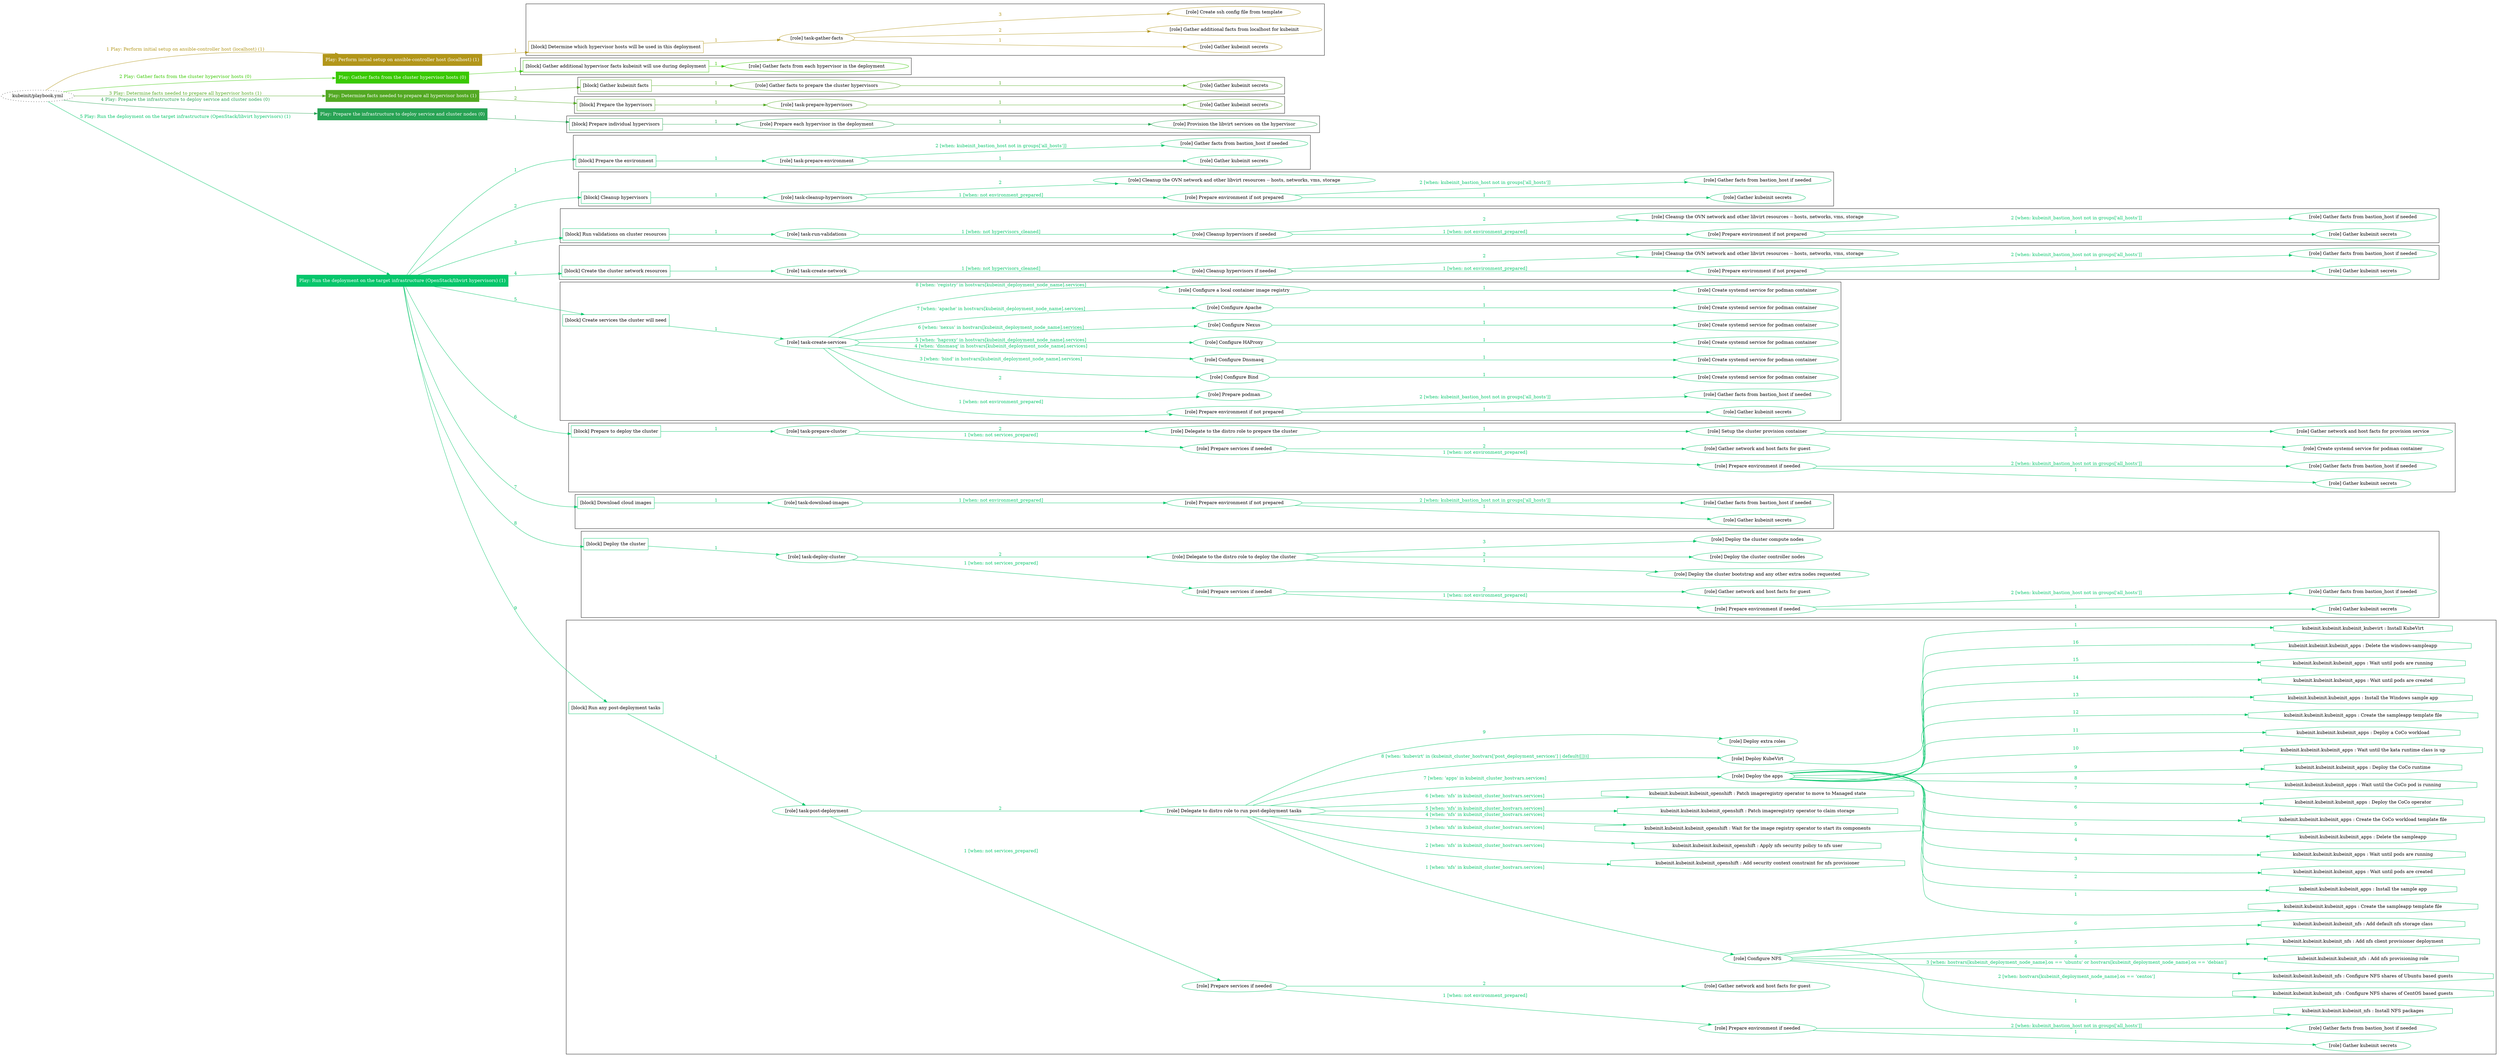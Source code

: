 digraph {
	graph [concentrate=true ordering=in rankdir=LR ratio=fill]
	edge [esep=5 sep=10]
	"kubeinit/playbook.yml" [URL="/home/runner/work/kubeinit/kubeinit/kubeinit/playbook.yml" id=playbook_33154c8e style=dotted]
	"kubeinit/playbook.yml" -> play_64481b78 [label="1 Play: Perform initial setup on ansible-controller host (localhost) (1)" color="#b2961a" fontcolor="#b2961a" id=edge_play_64481b78 labeltooltip="1 Play: Perform initial setup on ansible-controller host (localhost) (1)" tooltip="1 Play: Perform initial setup on ansible-controller host (localhost) (1)"]
	subgraph "Play: Perform initial setup on ansible-controller host (localhost) (1)" {
		play_64481b78 [label="Play: Perform initial setup on ansible-controller host (localhost) (1)" URL="/home/runner/work/kubeinit/kubeinit/kubeinit/playbook.yml" color="#b2961a" fontcolor="#ffffff" id=play_64481b78 shape=box style=filled tooltip=localhost]
		play_64481b78 -> block_bb568f92 [label=1 color="#b2961a" fontcolor="#b2961a" id=edge_block_bb568f92 labeltooltip=1 tooltip=1]
		subgraph cluster_block_bb568f92 {
			block_bb568f92 [label="[block] Determine which hypervisor hosts will be used in this deployment" URL="/home/runner/work/kubeinit/kubeinit/kubeinit/playbook.yml" color="#b2961a" id=block_bb568f92 labeltooltip="Determine which hypervisor hosts will be used in this deployment" shape=box tooltip="Determine which hypervisor hosts will be used in this deployment"]
			block_bb568f92 -> role_371f9394 [label="1 " color="#b2961a" fontcolor="#b2961a" id=edge_role_371f9394 labeltooltip="1 " tooltip="1 "]
			subgraph "task-gather-facts" {
				role_371f9394 [label="[role] task-gather-facts" URL="/home/runner/work/kubeinit/kubeinit/kubeinit/playbook.yml" color="#b2961a" id=role_371f9394 tooltip="task-gather-facts"]
				role_371f9394 -> role_bf93be29 [label="1 " color="#b2961a" fontcolor="#b2961a" id=edge_role_bf93be29 labeltooltip="1 " tooltip="1 "]
				subgraph "Gather kubeinit secrets" {
					role_bf93be29 [label="[role] Gather kubeinit secrets" URL="/home/runner/.ansible/collections/ansible_collections/kubeinit/kubeinit/roles/kubeinit_prepare/tasks/build_hypervisors_group.yml" color="#b2961a" id=role_bf93be29 tooltip="Gather kubeinit secrets"]
				}
				role_371f9394 -> role_43a3a8df [label="2 " color="#b2961a" fontcolor="#b2961a" id=edge_role_43a3a8df labeltooltip="2 " tooltip="2 "]
				subgraph "Gather additional facts from localhost for kubeinit" {
					role_43a3a8df [label="[role] Gather additional facts from localhost for kubeinit" URL="/home/runner/.ansible/collections/ansible_collections/kubeinit/kubeinit/roles/kubeinit_prepare/tasks/build_hypervisors_group.yml" color="#b2961a" id=role_43a3a8df tooltip="Gather additional facts from localhost for kubeinit"]
				}
				role_371f9394 -> role_285cb506 [label="3 " color="#b2961a" fontcolor="#b2961a" id=edge_role_285cb506 labeltooltip="3 " tooltip="3 "]
				subgraph "Create ssh config file from template" {
					role_285cb506 [label="[role] Create ssh config file from template" URL="/home/runner/.ansible/collections/ansible_collections/kubeinit/kubeinit/roles/kubeinit_prepare/tasks/build_hypervisors_group.yml" color="#b2961a" id=role_285cb506 tooltip="Create ssh config file from template"]
				}
			}
		}
	}
	"kubeinit/playbook.yml" -> play_5fac6ea9 [label="2 Play: Gather facts from the cluster hypervisor hosts (0)" color="#39c903" fontcolor="#39c903" id=edge_play_5fac6ea9 labeltooltip="2 Play: Gather facts from the cluster hypervisor hosts (0)" tooltip="2 Play: Gather facts from the cluster hypervisor hosts (0)"]
	subgraph "Play: Gather facts from the cluster hypervisor hosts (0)" {
		play_5fac6ea9 [label="Play: Gather facts from the cluster hypervisor hosts (0)" URL="/home/runner/work/kubeinit/kubeinit/kubeinit/playbook.yml" color="#39c903" fontcolor="#ffffff" id=play_5fac6ea9 shape=box style=filled tooltip="Play: Gather facts from the cluster hypervisor hosts (0)"]
		play_5fac6ea9 -> block_2b88b485 [label=1 color="#39c903" fontcolor="#39c903" id=edge_block_2b88b485 labeltooltip=1 tooltip=1]
		subgraph cluster_block_2b88b485 {
			block_2b88b485 [label="[block] Gather additional hypervisor facts kubeinit will use during deployment" URL="/home/runner/work/kubeinit/kubeinit/kubeinit/playbook.yml" color="#39c903" id=block_2b88b485 labeltooltip="Gather additional hypervisor facts kubeinit will use during deployment" shape=box tooltip="Gather additional hypervisor facts kubeinit will use during deployment"]
			block_2b88b485 -> role_48601a06 [label="1 " color="#39c903" fontcolor="#39c903" id=edge_role_48601a06 labeltooltip="1 " tooltip="1 "]
			subgraph "Gather facts from each hypervisor in the deployment" {
				role_48601a06 [label="[role] Gather facts from each hypervisor in the deployment" URL="/home/runner/work/kubeinit/kubeinit/kubeinit/playbook.yml" color="#39c903" id=role_48601a06 tooltip="Gather facts from each hypervisor in the deployment"]
			}
		}
	}
	"kubeinit/playbook.yml" -> play_8ab278a6 [label="3 Play: Determine facts needed to prepare all hypervisor hosts (1)" color="#53a923" fontcolor="#53a923" id=edge_play_8ab278a6 labeltooltip="3 Play: Determine facts needed to prepare all hypervisor hosts (1)" tooltip="3 Play: Determine facts needed to prepare all hypervisor hosts (1)"]
	subgraph "Play: Determine facts needed to prepare all hypervisor hosts (1)" {
		play_8ab278a6 [label="Play: Determine facts needed to prepare all hypervisor hosts (1)" URL="/home/runner/work/kubeinit/kubeinit/kubeinit/playbook.yml" color="#53a923" fontcolor="#ffffff" id=play_8ab278a6 shape=box style=filled tooltip=localhost]
		play_8ab278a6 -> block_d737d4c6 [label=1 color="#53a923" fontcolor="#53a923" id=edge_block_d737d4c6 labeltooltip=1 tooltip=1]
		subgraph cluster_block_d737d4c6 {
			block_d737d4c6 [label="[block] Gather kubeinit facts" URL="/home/runner/work/kubeinit/kubeinit/kubeinit/playbook.yml" color="#53a923" id=block_d737d4c6 labeltooltip="Gather kubeinit facts" shape=box tooltip="Gather kubeinit facts"]
			block_d737d4c6 -> role_cb417dc0 [label="1 " color="#53a923" fontcolor="#53a923" id=edge_role_cb417dc0 labeltooltip="1 " tooltip="1 "]
			subgraph "Gather facts to prepare the cluster hypervisors" {
				role_cb417dc0 [label="[role] Gather facts to prepare the cluster hypervisors" URL="/home/runner/work/kubeinit/kubeinit/kubeinit/playbook.yml" color="#53a923" id=role_cb417dc0 tooltip="Gather facts to prepare the cluster hypervisors"]
				role_cb417dc0 -> role_4a4e86dd [label="1 " color="#53a923" fontcolor="#53a923" id=edge_role_4a4e86dd labeltooltip="1 " tooltip="1 "]
				subgraph "Gather kubeinit secrets" {
					role_4a4e86dd [label="[role] Gather kubeinit secrets" URL="/home/runner/.ansible/collections/ansible_collections/kubeinit/kubeinit/roles/kubeinit_prepare/tasks/gather_kubeinit_facts.yml" color="#53a923" id=role_4a4e86dd tooltip="Gather kubeinit secrets"]
				}
			}
		}
		play_8ab278a6 -> block_4eaa6ae9 [label=2 color="#53a923" fontcolor="#53a923" id=edge_block_4eaa6ae9 labeltooltip=2 tooltip=2]
		subgraph cluster_block_4eaa6ae9 {
			block_4eaa6ae9 [label="[block] Prepare the hypervisors" URL="/home/runner/work/kubeinit/kubeinit/kubeinit/playbook.yml" color="#53a923" id=block_4eaa6ae9 labeltooltip="Prepare the hypervisors" shape=box tooltip="Prepare the hypervisors"]
			block_4eaa6ae9 -> role_305375e0 [label="1 " color="#53a923" fontcolor="#53a923" id=edge_role_305375e0 labeltooltip="1 " tooltip="1 "]
			subgraph "task-prepare-hypervisors" {
				role_305375e0 [label="[role] task-prepare-hypervisors" URL="/home/runner/work/kubeinit/kubeinit/kubeinit/playbook.yml" color="#53a923" id=role_305375e0 tooltip="task-prepare-hypervisors"]
				role_305375e0 -> role_913af82e [label="1 " color="#53a923" fontcolor="#53a923" id=edge_role_913af82e labeltooltip="1 " tooltip="1 "]
				subgraph "Gather kubeinit secrets" {
					role_913af82e [label="[role] Gather kubeinit secrets" URL="/home/runner/.ansible/collections/ansible_collections/kubeinit/kubeinit/roles/kubeinit_prepare/tasks/gather_kubeinit_facts.yml" color="#53a923" id=role_913af82e tooltip="Gather kubeinit secrets"]
				}
			}
		}
	}
	"kubeinit/playbook.yml" -> play_89c444c2 [label="4 Play: Prepare the infrastructure to deploy service and cluster nodes (0)" color="#28a354" fontcolor="#28a354" id=edge_play_89c444c2 labeltooltip="4 Play: Prepare the infrastructure to deploy service and cluster nodes (0)" tooltip="4 Play: Prepare the infrastructure to deploy service and cluster nodes (0)"]
	subgraph "Play: Prepare the infrastructure to deploy service and cluster nodes (0)" {
		play_89c444c2 [label="Play: Prepare the infrastructure to deploy service and cluster nodes (0)" URL="/home/runner/work/kubeinit/kubeinit/kubeinit/playbook.yml" color="#28a354" fontcolor="#ffffff" id=play_89c444c2 shape=box style=filled tooltip="Play: Prepare the infrastructure to deploy service and cluster nodes (0)"]
		play_89c444c2 -> block_deb251a8 [label=1 color="#28a354" fontcolor="#28a354" id=edge_block_deb251a8 labeltooltip=1 tooltip=1]
		subgraph cluster_block_deb251a8 {
			block_deb251a8 [label="[block] Prepare individual hypervisors" URL="/home/runner/work/kubeinit/kubeinit/kubeinit/playbook.yml" color="#28a354" id=block_deb251a8 labeltooltip="Prepare individual hypervisors" shape=box tooltip="Prepare individual hypervisors"]
			block_deb251a8 -> role_0acd2cc3 [label="1 " color="#28a354" fontcolor="#28a354" id=edge_role_0acd2cc3 labeltooltip="1 " tooltip="1 "]
			subgraph "Prepare each hypervisor in the deployment" {
				role_0acd2cc3 [label="[role] Prepare each hypervisor in the deployment" URL="/home/runner/work/kubeinit/kubeinit/kubeinit/playbook.yml" color="#28a354" id=role_0acd2cc3 tooltip="Prepare each hypervisor in the deployment"]
				role_0acd2cc3 -> role_c91b8325 [label="1 " color="#28a354" fontcolor="#28a354" id=edge_role_c91b8325 labeltooltip="1 " tooltip="1 "]
				subgraph "Provision the libvirt services on the hypervisor" {
					role_c91b8325 [label="[role] Provision the libvirt services on the hypervisor" URL="/home/runner/.ansible/collections/ansible_collections/kubeinit/kubeinit/roles/kubeinit_prepare/tasks/prepare_hypervisor.yml" color="#28a354" id=role_c91b8325 tooltip="Provision the libvirt services on the hypervisor"]
				}
			}
		}
	}
	"kubeinit/playbook.yml" -> play_78f5a8f8 [label="5 Play: Run the deployment on the target infrastructure (OpenStack/libvirt hypervisors) (1)" color="#06c66b" fontcolor="#06c66b" id=edge_play_78f5a8f8 labeltooltip="5 Play: Run the deployment on the target infrastructure (OpenStack/libvirt hypervisors) (1)" tooltip="5 Play: Run the deployment on the target infrastructure (OpenStack/libvirt hypervisors) (1)"]
	subgraph "Play: Run the deployment on the target infrastructure (OpenStack/libvirt hypervisors) (1)" {
		play_78f5a8f8 [label="Play: Run the deployment on the target infrastructure (OpenStack/libvirt hypervisors) (1)" URL="/home/runner/work/kubeinit/kubeinit/kubeinit/playbook.yml" color="#06c66b" fontcolor="#ffffff" id=play_78f5a8f8 shape=box style=filled tooltip=localhost]
		play_78f5a8f8 -> block_8ad9651c [label=1 color="#06c66b" fontcolor="#06c66b" id=edge_block_8ad9651c labeltooltip=1 tooltip=1]
		subgraph cluster_block_8ad9651c {
			block_8ad9651c [label="[block] Prepare the environment" URL="/home/runner/work/kubeinit/kubeinit/kubeinit/playbook.yml" color="#06c66b" id=block_8ad9651c labeltooltip="Prepare the environment" shape=box tooltip="Prepare the environment"]
			block_8ad9651c -> role_af9ac027 [label="1 " color="#06c66b" fontcolor="#06c66b" id=edge_role_af9ac027 labeltooltip="1 " tooltip="1 "]
			subgraph "task-prepare-environment" {
				role_af9ac027 [label="[role] task-prepare-environment" URL="/home/runner/work/kubeinit/kubeinit/kubeinit/playbook.yml" color="#06c66b" id=role_af9ac027 tooltip="task-prepare-environment"]
				role_af9ac027 -> role_e62b03e0 [label="1 " color="#06c66b" fontcolor="#06c66b" id=edge_role_e62b03e0 labeltooltip="1 " tooltip="1 "]
				subgraph "Gather kubeinit secrets" {
					role_e62b03e0 [label="[role] Gather kubeinit secrets" URL="/home/runner/.ansible/collections/ansible_collections/kubeinit/kubeinit/roles/kubeinit_prepare/tasks/gather_kubeinit_facts.yml" color="#06c66b" id=role_e62b03e0 tooltip="Gather kubeinit secrets"]
				}
				role_af9ac027 -> role_ba844219 [label="2 [when: kubeinit_bastion_host not in groups['all_hosts']]" color="#06c66b" fontcolor="#06c66b" id=edge_role_ba844219 labeltooltip="2 [when: kubeinit_bastion_host not in groups['all_hosts']]" tooltip="2 [when: kubeinit_bastion_host not in groups['all_hosts']]"]
				subgraph "Gather facts from bastion_host if needed" {
					role_ba844219 [label="[role] Gather facts from bastion_host if needed" URL="/home/runner/.ansible/collections/ansible_collections/kubeinit/kubeinit/roles/kubeinit_prepare/tasks/main.yml" color="#06c66b" id=role_ba844219 tooltip="Gather facts from bastion_host if needed"]
				}
			}
		}
		play_78f5a8f8 -> block_3743c14f [label=2 color="#06c66b" fontcolor="#06c66b" id=edge_block_3743c14f labeltooltip=2 tooltip=2]
		subgraph cluster_block_3743c14f {
			block_3743c14f [label="[block] Cleanup hypervisors" URL="/home/runner/work/kubeinit/kubeinit/kubeinit/playbook.yml" color="#06c66b" id=block_3743c14f labeltooltip="Cleanup hypervisors" shape=box tooltip="Cleanup hypervisors"]
			block_3743c14f -> role_1223ab4f [label="1 " color="#06c66b" fontcolor="#06c66b" id=edge_role_1223ab4f labeltooltip="1 " tooltip="1 "]
			subgraph "task-cleanup-hypervisors" {
				role_1223ab4f [label="[role] task-cleanup-hypervisors" URL="/home/runner/work/kubeinit/kubeinit/kubeinit/playbook.yml" color="#06c66b" id=role_1223ab4f tooltip="task-cleanup-hypervisors"]
				role_1223ab4f -> role_6ef3553b [label="1 [when: not environment_prepared]" color="#06c66b" fontcolor="#06c66b" id=edge_role_6ef3553b labeltooltip="1 [when: not environment_prepared]" tooltip="1 [when: not environment_prepared]"]
				subgraph "Prepare environment if not prepared" {
					role_6ef3553b [label="[role] Prepare environment if not prepared" URL="/home/runner/.ansible/collections/ansible_collections/kubeinit/kubeinit/roles/kubeinit_libvirt/tasks/cleanup_hypervisors.yml" color="#06c66b" id=role_6ef3553b tooltip="Prepare environment if not prepared"]
					role_6ef3553b -> role_f52a9d75 [label="1 " color="#06c66b" fontcolor="#06c66b" id=edge_role_f52a9d75 labeltooltip="1 " tooltip="1 "]
					subgraph "Gather kubeinit secrets" {
						role_f52a9d75 [label="[role] Gather kubeinit secrets" URL="/home/runner/.ansible/collections/ansible_collections/kubeinit/kubeinit/roles/kubeinit_prepare/tasks/gather_kubeinit_facts.yml" color="#06c66b" id=role_f52a9d75 tooltip="Gather kubeinit secrets"]
					}
					role_6ef3553b -> role_3eea6c28 [label="2 [when: kubeinit_bastion_host not in groups['all_hosts']]" color="#06c66b" fontcolor="#06c66b" id=edge_role_3eea6c28 labeltooltip="2 [when: kubeinit_bastion_host not in groups['all_hosts']]" tooltip="2 [when: kubeinit_bastion_host not in groups['all_hosts']]"]
					subgraph "Gather facts from bastion_host if needed" {
						role_3eea6c28 [label="[role] Gather facts from bastion_host if needed" URL="/home/runner/.ansible/collections/ansible_collections/kubeinit/kubeinit/roles/kubeinit_prepare/tasks/main.yml" color="#06c66b" id=role_3eea6c28 tooltip="Gather facts from bastion_host if needed"]
					}
				}
				role_1223ab4f -> role_557be0fb [label="2 " color="#06c66b" fontcolor="#06c66b" id=edge_role_557be0fb labeltooltip="2 " tooltip="2 "]
				subgraph "Cleanup the OVN network and other libvirt resources -- hosts, networks, vms, storage" {
					role_557be0fb [label="[role] Cleanup the OVN network and other libvirt resources -- hosts, networks, vms, storage" URL="/home/runner/.ansible/collections/ansible_collections/kubeinit/kubeinit/roles/kubeinit_libvirt/tasks/cleanup_hypervisors.yml" color="#06c66b" id=role_557be0fb tooltip="Cleanup the OVN network and other libvirt resources -- hosts, networks, vms, storage"]
				}
			}
		}
		play_78f5a8f8 -> block_d5873e49 [label=3 color="#06c66b" fontcolor="#06c66b" id=edge_block_d5873e49 labeltooltip=3 tooltip=3]
		subgraph cluster_block_d5873e49 {
			block_d5873e49 [label="[block] Run validations on cluster resources" URL="/home/runner/work/kubeinit/kubeinit/kubeinit/playbook.yml" color="#06c66b" id=block_d5873e49 labeltooltip="Run validations on cluster resources" shape=box tooltip="Run validations on cluster resources"]
			block_d5873e49 -> role_73cafec5 [label="1 " color="#06c66b" fontcolor="#06c66b" id=edge_role_73cafec5 labeltooltip="1 " tooltip="1 "]
			subgraph "task-run-validations" {
				role_73cafec5 [label="[role] task-run-validations" URL="/home/runner/work/kubeinit/kubeinit/kubeinit/playbook.yml" color="#06c66b" id=role_73cafec5 tooltip="task-run-validations"]
				role_73cafec5 -> role_8c1358e6 [label="1 [when: not hypervisors_cleaned]" color="#06c66b" fontcolor="#06c66b" id=edge_role_8c1358e6 labeltooltip="1 [when: not hypervisors_cleaned]" tooltip="1 [when: not hypervisors_cleaned]"]
				subgraph "Cleanup hypervisors if needed" {
					role_8c1358e6 [label="[role] Cleanup hypervisors if needed" URL="/home/runner/.ansible/collections/ansible_collections/kubeinit/kubeinit/roles/kubeinit_validations/tasks/main.yml" color="#06c66b" id=role_8c1358e6 tooltip="Cleanup hypervisors if needed"]
					role_8c1358e6 -> role_5eddc002 [label="1 [when: not environment_prepared]" color="#06c66b" fontcolor="#06c66b" id=edge_role_5eddc002 labeltooltip="1 [when: not environment_prepared]" tooltip="1 [when: not environment_prepared]"]
					subgraph "Prepare environment if not prepared" {
						role_5eddc002 [label="[role] Prepare environment if not prepared" URL="/home/runner/.ansible/collections/ansible_collections/kubeinit/kubeinit/roles/kubeinit_libvirt/tasks/cleanup_hypervisors.yml" color="#06c66b" id=role_5eddc002 tooltip="Prepare environment if not prepared"]
						role_5eddc002 -> role_59cced30 [label="1 " color="#06c66b" fontcolor="#06c66b" id=edge_role_59cced30 labeltooltip="1 " tooltip="1 "]
						subgraph "Gather kubeinit secrets" {
							role_59cced30 [label="[role] Gather kubeinit secrets" URL="/home/runner/.ansible/collections/ansible_collections/kubeinit/kubeinit/roles/kubeinit_prepare/tasks/gather_kubeinit_facts.yml" color="#06c66b" id=role_59cced30 tooltip="Gather kubeinit secrets"]
						}
						role_5eddc002 -> role_ee4a48b8 [label="2 [when: kubeinit_bastion_host not in groups['all_hosts']]" color="#06c66b" fontcolor="#06c66b" id=edge_role_ee4a48b8 labeltooltip="2 [when: kubeinit_bastion_host not in groups['all_hosts']]" tooltip="2 [when: kubeinit_bastion_host not in groups['all_hosts']]"]
						subgraph "Gather facts from bastion_host if needed" {
							role_ee4a48b8 [label="[role] Gather facts from bastion_host if needed" URL="/home/runner/.ansible/collections/ansible_collections/kubeinit/kubeinit/roles/kubeinit_prepare/tasks/main.yml" color="#06c66b" id=role_ee4a48b8 tooltip="Gather facts from bastion_host if needed"]
						}
					}
					role_8c1358e6 -> role_76ee3125 [label="2 " color="#06c66b" fontcolor="#06c66b" id=edge_role_76ee3125 labeltooltip="2 " tooltip="2 "]
					subgraph "Cleanup the OVN network and other libvirt resources -- hosts, networks, vms, storage" {
						role_76ee3125 [label="[role] Cleanup the OVN network and other libvirt resources -- hosts, networks, vms, storage" URL="/home/runner/.ansible/collections/ansible_collections/kubeinit/kubeinit/roles/kubeinit_libvirt/tasks/cleanup_hypervisors.yml" color="#06c66b" id=role_76ee3125 tooltip="Cleanup the OVN network and other libvirt resources -- hosts, networks, vms, storage"]
					}
				}
			}
		}
		play_78f5a8f8 -> block_6d661bce [label=4 color="#06c66b" fontcolor="#06c66b" id=edge_block_6d661bce labeltooltip=4 tooltip=4]
		subgraph cluster_block_6d661bce {
			block_6d661bce [label="[block] Create the cluster network resources" URL="/home/runner/work/kubeinit/kubeinit/kubeinit/playbook.yml" color="#06c66b" id=block_6d661bce labeltooltip="Create the cluster network resources" shape=box tooltip="Create the cluster network resources"]
			block_6d661bce -> role_4270d5f7 [label="1 " color="#06c66b" fontcolor="#06c66b" id=edge_role_4270d5f7 labeltooltip="1 " tooltip="1 "]
			subgraph "task-create-network" {
				role_4270d5f7 [label="[role] task-create-network" URL="/home/runner/work/kubeinit/kubeinit/kubeinit/playbook.yml" color="#06c66b" id=role_4270d5f7 tooltip="task-create-network"]
				role_4270d5f7 -> role_5b985640 [label="1 [when: not hypervisors_cleaned]" color="#06c66b" fontcolor="#06c66b" id=edge_role_5b985640 labeltooltip="1 [when: not hypervisors_cleaned]" tooltip="1 [when: not hypervisors_cleaned]"]
				subgraph "Cleanup hypervisors if needed" {
					role_5b985640 [label="[role] Cleanup hypervisors if needed" URL="/home/runner/.ansible/collections/ansible_collections/kubeinit/kubeinit/roles/kubeinit_libvirt/tasks/create_network.yml" color="#06c66b" id=role_5b985640 tooltip="Cleanup hypervisors if needed"]
					role_5b985640 -> role_190d82e0 [label="1 [when: not environment_prepared]" color="#06c66b" fontcolor="#06c66b" id=edge_role_190d82e0 labeltooltip="1 [when: not environment_prepared]" tooltip="1 [when: not environment_prepared]"]
					subgraph "Prepare environment if not prepared" {
						role_190d82e0 [label="[role] Prepare environment if not prepared" URL="/home/runner/.ansible/collections/ansible_collections/kubeinit/kubeinit/roles/kubeinit_libvirt/tasks/cleanup_hypervisors.yml" color="#06c66b" id=role_190d82e0 tooltip="Prepare environment if not prepared"]
						role_190d82e0 -> role_d75b03c8 [label="1 " color="#06c66b" fontcolor="#06c66b" id=edge_role_d75b03c8 labeltooltip="1 " tooltip="1 "]
						subgraph "Gather kubeinit secrets" {
							role_d75b03c8 [label="[role] Gather kubeinit secrets" URL="/home/runner/.ansible/collections/ansible_collections/kubeinit/kubeinit/roles/kubeinit_prepare/tasks/gather_kubeinit_facts.yml" color="#06c66b" id=role_d75b03c8 tooltip="Gather kubeinit secrets"]
						}
						role_190d82e0 -> role_d110a5d6 [label="2 [when: kubeinit_bastion_host not in groups['all_hosts']]" color="#06c66b" fontcolor="#06c66b" id=edge_role_d110a5d6 labeltooltip="2 [when: kubeinit_bastion_host not in groups['all_hosts']]" tooltip="2 [when: kubeinit_bastion_host not in groups['all_hosts']]"]
						subgraph "Gather facts from bastion_host if needed" {
							role_d110a5d6 [label="[role] Gather facts from bastion_host if needed" URL="/home/runner/.ansible/collections/ansible_collections/kubeinit/kubeinit/roles/kubeinit_prepare/tasks/main.yml" color="#06c66b" id=role_d110a5d6 tooltip="Gather facts from bastion_host if needed"]
						}
					}
					role_5b985640 -> role_71a30279 [label="2 " color="#06c66b" fontcolor="#06c66b" id=edge_role_71a30279 labeltooltip="2 " tooltip="2 "]
					subgraph "Cleanup the OVN network and other libvirt resources -- hosts, networks, vms, storage" {
						role_71a30279 [label="[role] Cleanup the OVN network and other libvirt resources -- hosts, networks, vms, storage" URL="/home/runner/.ansible/collections/ansible_collections/kubeinit/kubeinit/roles/kubeinit_libvirt/tasks/cleanup_hypervisors.yml" color="#06c66b" id=role_71a30279 tooltip="Cleanup the OVN network and other libvirt resources -- hosts, networks, vms, storage"]
					}
				}
			}
		}
		play_78f5a8f8 -> block_f99fcb6b [label=5 color="#06c66b" fontcolor="#06c66b" id=edge_block_f99fcb6b labeltooltip=5 tooltip=5]
		subgraph cluster_block_f99fcb6b {
			block_f99fcb6b [label="[block] Create services the cluster will need" URL="/home/runner/work/kubeinit/kubeinit/kubeinit/playbook.yml" color="#06c66b" id=block_f99fcb6b labeltooltip="Create services the cluster will need" shape=box tooltip="Create services the cluster will need"]
			block_f99fcb6b -> role_953405dc [label="1 " color="#06c66b" fontcolor="#06c66b" id=edge_role_953405dc labeltooltip="1 " tooltip="1 "]
			subgraph "task-create-services" {
				role_953405dc [label="[role] task-create-services" URL="/home/runner/work/kubeinit/kubeinit/kubeinit/playbook.yml" color="#06c66b" id=role_953405dc tooltip="task-create-services"]
				role_953405dc -> role_9256f2a1 [label="1 [when: not environment_prepared]" color="#06c66b" fontcolor="#06c66b" id=edge_role_9256f2a1 labeltooltip="1 [when: not environment_prepared]" tooltip="1 [when: not environment_prepared]"]
				subgraph "Prepare environment if not prepared" {
					role_9256f2a1 [label="[role] Prepare environment if not prepared" URL="/home/runner/.ansible/collections/ansible_collections/kubeinit/kubeinit/roles/kubeinit_services/tasks/main.yml" color="#06c66b" id=role_9256f2a1 tooltip="Prepare environment if not prepared"]
					role_9256f2a1 -> role_2ad1e3da [label="1 " color="#06c66b" fontcolor="#06c66b" id=edge_role_2ad1e3da labeltooltip="1 " tooltip="1 "]
					subgraph "Gather kubeinit secrets" {
						role_2ad1e3da [label="[role] Gather kubeinit secrets" URL="/home/runner/.ansible/collections/ansible_collections/kubeinit/kubeinit/roles/kubeinit_prepare/tasks/gather_kubeinit_facts.yml" color="#06c66b" id=role_2ad1e3da tooltip="Gather kubeinit secrets"]
					}
					role_9256f2a1 -> role_4ee89fe7 [label="2 [when: kubeinit_bastion_host not in groups['all_hosts']]" color="#06c66b" fontcolor="#06c66b" id=edge_role_4ee89fe7 labeltooltip="2 [when: kubeinit_bastion_host not in groups['all_hosts']]" tooltip="2 [when: kubeinit_bastion_host not in groups['all_hosts']]"]
					subgraph "Gather facts from bastion_host if needed" {
						role_4ee89fe7 [label="[role] Gather facts from bastion_host if needed" URL="/home/runner/.ansible/collections/ansible_collections/kubeinit/kubeinit/roles/kubeinit_prepare/tasks/main.yml" color="#06c66b" id=role_4ee89fe7 tooltip="Gather facts from bastion_host if needed"]
					}
				}
				role_953405dc -> role_965bfae1 [label="2 " color="#06c66b" fontcolor="#06c66b" id=edge_role_965bfae1 labeltooltip="2 " tooltip="2 "]
				subgraph "Prepare podman" {
					role_965bfae1 [label="[role] Prepare podman" URL="/home/runner/.ansible/collections/ansible_collections/kubeinit/kubeinit/roles/kubeinit_services/tasks/00_create_service_pod.yml" color="#06c66b" id=role_965bfae1 tooltip="Prepare podman"]
				}
				role_953405dc -> role_71bc9843 [label="3 [when: 'bind' in hostvars[kubeinit_deployment_node_name].services]" color="#06c66b" fontcolor="#06c66b" id=edge_role_71bc9843 labeltooltip="3 [when: 'bind' in hostvars[kubeinit_deployment_node_name].services]" tooltip="3 [when: 'bind' in hostvars[kubeinit_deployment_node_name].services]"]
				subgraph "Configure Bind" {
					role_71bc9843 [label="[role] Configure Bind" URL="/home/runner/.ansible/collections/ansible_collections/kubeinit/kubeinit/roles/kubeinit_services/tasks/start_services_containers.yml" color="#06c66b" id=role_71bc9843 tooltip="Configure Bind"]
					role_71bc9843 -> role_c1a687af [label="1 " color="#06c66b" fontcolor="#06c66b" id=edge_role_c1a687af labeltooltip="1 " tooltip="1 "]
					subgraph "Create systemd service for podman container" {
						role_c1a687af [label="[role] Create systemd service for podman container" URL="/home/runner/.ansible/collections/ansible_collections/kubeinit/kubeinit/roles/kubeinit_bind/tasks/main.yml" color="#06c66b" id=role_c1a687af tooltip="Create systemd service for podman container"]
					}
				}
				role_953405dc -> role_95fa407b [label="4 [when: 'dnsmasq' in hostvars[kubeinit_deployment_node_name].services]" color="#06c66b" fontcolor="#06c66b" id=edge_role_95fa407b labeltooltip="4 [when: 'dnsmasq' in hostvars[kubeinit_deployment_node_name].services]" tooltip="4 [when: 'dnsmasq' in hostvars[kubeinit_deployment_node_name].services]"]
				subgraph "Configure Dnsmasq" {
					role_95fa407b [label="[role] Configure Dnsmasq" URL="/home/runner/.ansible/collections/ansible_collections/kubeinit/kubeinit/roles/kubeinit_services/tasks/start_services_containers.yml" color="#06c66b" id=role_95fa407b tooltip="Configure Dnsmasq"]
					role_95fa407b -> role_c2e98255 [label="1 " color="#06c66b" fontcolor="#06c66b" id=edge_role_c2e98255 labeltooltip="1 " tooltip="1 "]
					subgraph "Create systemd service for podman container" {
						role_c2e98255 [label="[role] Create systemd service for podman container" URL="/home/runner/.ansible/collections/ansible_collections/kubeinit/kubeinit/roles/kubeinit_dnsmasq/tasks/main.yml" color="#06c66b" id=role_c2e98255 tooltip="Create systemd service for podman container"]
					}
				}
				role_953405dc -> role_2432464b [label="5 [when: 'haproxy' in hostvars[kubeinit_deployment_node_name].services]" color="#06c66b" fontcolor="#06c66b" id=edge_role_2432464b labeltooltip="5 [when: 'haproxy' in hostvars[kubeinit_deployment_node_name].services]" tooltip="5 [when: 'haproxy' in hostvars[kubeinit_deployment_node_name].services]"]
				subgraph "Configure HAProxy" {
					role_2432464b [label="[role] Configure HAProxy" URL="/home/runner/.ansible/collections/ansible_collections/kubeinit/kubeinit/roles/kubeinit_services/tasks/start_services_containers.yml" color="#06c66b" id=role_2432464b tooltip="Configure HAProxy"]
					role_2432464b -> role_c0dae2f0 [label="1 " color="#06c66b" fontcolor="#06c66b" id=edge_role_c0dae2f0 labeltooltip="1 " tooltip="1 "]
					subgraph "Create systemd service for podman container" {
						role_c0dae2f0 [label="[role] Create systemd service for podman container" URL="/home/runner/.ansible/collections/ansible_collections/kubeinit/kubeinit/roles/kubeinit_haproxy/tasks/main.yml" color="#06c66b" id=role_c0dae2f0 tooltip="Create systemd service for podman container"]
					}
				}
				role_953405dc -> role_59b911bd [label="6 [when: 'nexus' in hostvars[kubeinit_deployment_node_name].services]" color="#06c66b" fontcolor="#06c66b" id=edge_role_59b911bd labeltooltip="6 [when: 'nexus' in hostvars[kubeinit_deployment_node_name].services]" tooltip="6 [when: 'nexus' in hostvars[kubeinit_deployment_node_name].services]"]
				subgraph "Configure Nexus" {
					role_59b911bd [label="[role] Configure Nexus" URL="/home/runner/.ansible/collections/ansible_collections/kubeinit/kubeinit/roles/kubeinit_services/tasks/start_services_containers.yml" color="#06c66b" id=role_59b911bd tooltip="Configure Nexus"]
					role_59b911bd -> role_b44ab815 [label="1 " color="#06c66b" fontcolor="#06c66b" id=edge_role_b44ab815 labeltooltip="1 " tooltip="1 "]
					subgraph "Create systemd service for podman container" {
						role_b44ab815 [label="[role] Create systemd service for podman container" URL="/home/runner/.ansible/collections/ansible_collections/kubeinit/kubeinit/roles/kubeinit_nexus/tasks/main.yml" color="#06c66b" id=role_b44ab815 tooltip="Create systemd service for podman container"]
					}
				}
				role_953405dc -> role_5e59d228 [label="7 [when: 'apache' in hostvars[kubeinit_deployment_node_name].services]" color="#06c66b" fontcolor="#06c66b" id=edge_role_5e59d228 labeltooltip="7 [when: 'apache' in hostvars[kubeinit_deployment_node_name].services]" tooltip="7 [when: 'apache' in hostvars[kubeinit_deployment_node_name].services]"]
				subgraph "Configure Apache" {
					role_5e59d228 [label="[role] Configure Apache" URL="/home/runner/.ansible/collections/ansible_collections/kubeinit/kubeinit/roles/kubeinit_services/tasks/start_services_containers.yml" color="#06c66b" id=role_5e59d228 tooltip="Configure Apache"]
					role_5e59d228 -> role_bc51aad0 [label="1 " color="#06c66b" fontcolor="#06c66b" id=edge_role_bc51aad0 labeltooltip="1 " tooltip="1 "]
					subgraph "Create systemd service for podman container" {
						role_bc51aad0 [label="[role] Create systemd service for podman container" URL="/home/runner/.ansible/collections/ansible_collections/kubeinit/kubeinit/roles/kubeinit_apache/tasks/main.yml" color="#06c66b" id=role_bc51aad0 tooltip="Create systemd service for podman container"]
					}
				}
				role_953405dc -> role_a5717701 [label="8 [when: 'registry' in hostvars[kubeinit_deployment_node_name].services]" color="#06c66b" fontcolor="#06c66b" id=edge_role_a5717701 labeltooltip="8 [when: 'registry' in hostvars[kubeinit_deployment_node_name].services]" tooltip="8 [when: 'registry' in hostvars[kubeinit_deployment_node_name].services]"]
				subgraph "Configure a local container image registry" {
					role_a5717701 [label="[role] Configure a local container image registry" URL="/home/runner/.ansible/collections/ansible_collections/kubeinit/kubeinit/roles/kubeinit_services/tasks/start_services_containers.yml" color="#06c66b" id=role_a5717701 tooltip="Configure a local container image registry"]
					role_a5717701 -> role_34156477 [label="1 " color="#06c66b" fontcolor="#06c66b" id=edge_role_34156477 labeltooltip="1 " tooltip="1 "]
					subgraph "Create systemd service for podman container" {
						role_34156477 [label="[role] Create systemd service for podman container" URL="/home/runner/.ansible/collections/ansible_collections/kubeinit/kubeinit/roles/kubeinit_registry/tasks/main.yml" color="#06c66b" id=role_34156477 tooltip="Create systemd service for podman container"]
					}
				}
			}
		}
		play_78f5a8f8 -> block_08a936ef [label=6 color="#06c66b" fontcolor="#06c66b" id=edge_block_08a936ef labeltooltip=6 tooltip=6]
		subgraph cluster_block_08a936ef {
			block_08a936ef [label="[block] Prepare to deploy the cluster" URL="/home/runner/work/kubeinit/kubeinit/kubeinit/playbook.yml" color="#06c66b" id=block_08a936ef labeltooltip="Prepare to deploy the cluster" shape=box tooltip="Prepare to deploy the cluster"]
			block_08a936ef -> role_7c11dd5a [label="1 " color="#06c66b" fontcolor="#06c66b" id=edge_role_7c11dd5a labeltooltip="1 " tooltip="1 "]
			subgraph "task-prepare-cluster" {
				role_7c11dd5a [label="[role] task-prepare-cluster" URL="/home/runner/work/kubeinit/kubeinit/kubeinit/playbook.yml" color="#06c66b" id=role_7c11dd5a tooltip="task-prepare-cluster"]
				role_7c11dd5a -> role_72ae549c [label="1 [when: not services_prepared]" color="#06c66b" fontcolor="#06c66b" id=edge_role_72ae549c labeltooltip="1 [when: not services_prepared]" tooltip="1 [when: not services_prepared]"]
				subgraph "Prepare services if needed" {
					role_72ae549c [label="[role] Prepare services if needed" URL="/home/runner/.ansible/collections/ansible_collections/kubeinit/kubeinit/roles/kubeinit_prepare/tasks/prepare_cluster.yml" color="#06c66b" id=role_72ae549c tooltip="Prepare services if needed"]
					role_72ae549c -> role_63492856 [label="1 [when: not environment_prepared]" color="#06c66b" fontcolor="#06c66b" id=edge_role_63492856 labeltooltip="1 [when: not environment_prepared]" tooltip="1 [when: not environment_prepared]"]
					subgraph "Prepare environment if needed" {
						role_63492856 [label="[role] Prepare environment if needed" URL="/home/runner/.ansible/collections/ansible_collections/kubeinit/kubeinit/roles/kubeinit_services/tasks/prepare_services.yml" color="#06c66b" id=role_63492856 tooltip="Prepare environment if needed"]
						role_63492856 -> role_84c077a4 [label="1 " color="#06c66b" fontcolor="#06c66b" id=edge_role_84c077a4 labeltooltip="1 " tooltip="1 "]
						subgraph "Gather kubeinit secrets" {
							role_84c077a4 [label="[role] Gather kubeinit secrets" URL="/home/runner/.ansible/collections/ansible_collections/kubeinit/kubeinit/roles/kubeinit_prepare/tasks/gather_kubeinit_facts.yml" color="#06c66b" id=role_84c077a4 tooltip="Gather kubeinit secrets"]
						}
						role_63492856 -> role_2034e63d [label="2 [when: kubeinit_bastion_host not in groups['all_hosts']]" color="#06c66b" fontcolor="#06c66b" id=edge_role_2034e63d labeltooltip="2 [when: kubeinit_bastion_host not in groups['all_hosts']]" tooltip="2 [when: kubeinit_bastion_host not in groups['all_hosts']]"]
						subgraph "Gather facts from bastion_host if needed" {
							role_2034e63d [label="[role] Gather facts from bastion_host if needed" URL="/home/runner/.ansible/collections/ansible_collections/kubeinit/kubeinit/roles/kubeinit_prepare/tasks/main.yml" color="#06c66b" id=role_2034e63d tooltip="Gather facts from bastion_host if needed"]
						}
					}
					role_72ae549c -> role_161c3e7e [label="2 " color="#06c66b" fontcolor="#06c66b" id=edge_role_161c3e7e labeltooltip="2 " tooltip="2 "]
					subgraph "Gather network and host facts for guest" {
						role_161c3e7e [label="[role] Gather network and host facts for guest" URL="/home/runner/.ansible/collections/ansible_collections/kubeinit/kubeinit/roles/kubeinit_services/tasks/prepare_services.yml" color="#06c66b" id=role_161c3e7e tooltip="Gather network and host facts for guest"]
					}
				}
				role_7c11dd5a -> role_c462fe47 [label="2 " color="#06c66b" fontcolor="#06c66b" id=edge_role_c462fe47 labeltooltip="2 " tooltip="2 "]
				subgraph "Delegate to the distro role to prepare the cluster" {
					role_c462fe47 [label="[role] Delegate to the distro role to prepare the cluster" URL="/home/runner/.ansible/collections/ansible_collections/kubeinit/kubeinit/roles/kubeinit_prepare/tasks/prepare_cluster.yml" color="#06c66b" id=role_c462fe47 tooltip="Delegate to the distro role to prepare the cluster"]
					role_c462fe47 -> role_2b236d02 [label="1 " color="#06c66b" fontcolor="#06c66b" id=edge_role_2b236d02 labeltooltip="1 " tooltip="1 "]
					subgraph "Setup the cluster provision container" {
						role_2b236d02 [label="[role] Setup the cluster provision container" URL="/home/runner/.ansible/collections/ansible_collections/kubeinit/kubeinit/roles/kubeinit_openshift/tasks/prepare_cluster.yml" color="#06c66b" id=role_2b236d02 tooltip="Setup the cluster provision container"]
						role_2b236d02 -> role_385391d1 [label="1 " color="#06c66b" fontcolor="#06c66b" id=edge_role_385391d1 labeltooltip="1 " tooltip="1 "]
						subgraph "Create systemd service for podman container" {
							role_385391d1 [label="[role] Create systemd service for podman container" URL="/home/runner/.ansible/collections/ansible_collections/kubeinit/kubeinit/roles/kubeinit_services/tasks/create_provision_container.yml" color="#06c66b" id=role_385391d1 tooltip="Create systemd service for podman container"]
						}
						role_2b236d02 -> role_0f8223ff [label="2 " color="#06c66b" fontcolor="#06c66b" id=edge_role_0f8223ff labeltooltip="2 " tooltip="2 "]
						subgraph "Gather network and host facts for provision service" {
							role_0f8223ff [label="[role] Gather network and host facts for provision service" URL="/home/runner/.ansible/collections/ansible_collections/kubeinit/kubeinit/roles/kubeinit_services/tasks/create_provision_container.yml" color="#06c66b" id=role_0f8223ff tooltip="Gather network and host facts for provision service"]
						}
					}
				}
			}
		}
		play_78f5a8f8 -> block_0a1e1f31 [label=7 color="#06c66b" fontcolor="#06c66b" id=edge_block_0a1e1f31 labeltooltip=7 tooltip=7]
		subgraph cluster_block_0a1e1f31 {
			block_0a1e1f31 [label="[block] Download cloud images" URL="/home/runner/work/kubeinit/kubeinit/kubeinit/playbook.yml" color="#06c66b" id=block_0a1e1f31 labeltooltip="Download cloud images" shape=box tooltip="Download cloud images"]
			block_0a1e1f31 -> role_7e2d87e2 [label="1 " color="#06c66b" fontcolor="#06c66b" id=edge_role_7e2d87e2 labeltooltip="1 " tooltip="1 "]
			subgraph "task-download-images" {
				role_7e2d87e2 [label="[role] task-download-images" URL="/home/runner/work/kubeinit/kubeinit/kubeinit/playbook.yml" color="#06c66b" id=role_7e2d87e2 tooltip="task-download-images"]
				role_7e2d87e2 -> role_ca47b1f8 [label="1 [when: not environment_prepared]" color="#06c66b" fontcolor="#06c66b" id=edge_role_ca47b1f8 labeltooltip="1 [when: not environment_prepared]" tooltip="1 [when: not environment_prepared]"]
				subgraph "Prepare environment if not prepared" {
					role_ca47b1f8 [label="[role] Prepare environment if not prepared" URL="/home/runner/.ansible/collections/ansible_collections/kubeinit/kubeinit/roles/kubeinit_libvirt/tasks/download_cloud_images.yml" color="#06c66b" id=role_ca47b1f8 tooltip="Prepare environment if not prepared"]
					role_ca47b1f8 -> role_de68930d [label="1 " color="#06c66b" fontcolor="#06c66b" id=edge_role_de68930d labeltooltip="1 " tooltip="1 "]
					subgraph "Gather kubeinit secrets" {
						role_de68930d [label="[role] Gather kubeinit secrets" URL="/home/runner/.ansible/collections/ansible_collections/kubeinit/kubeinit/roles/kubeinit_prepare/tasks/gather_kubeinit_facts.yml" color="#06c66b" id=role_de68930d tooltip="Gather kubeinit secrets"]
					}
					role_ca47b1f8 -> role_877c3ed8 [label="2 [when: kubeinit_bastion_host not in groups['all_hosts']]" color="#06c66b" fontcolor="#06c66b" id=edge_role_877c3ed8 labeltooltip="2 [when: kubeinit_bastion_host not in groups['all_hosts']]" tooltip="2 [when: kubeinit_bastion_host not in groups['all_hosts']]"]
					subgraph "Gather facts from bastion_host if needed" {
						role_877c3ed8 [label="[role] Gather facts from bastion_host if needed" URL="/home/runner/.ansible/collections/ansible_collections/kubeinit/kubeinit/roles/kubeinit_prepare/tasks/main.yml" color="#06c66b" id=role_877c3ed8 tooltip="Gather facts from bastion_host if needed"]
					}
				}
			}
		}
		play_78f5a8f8 -> block_1d4734ae [label=8 color="#06c66b" fontcolor="#06c66b" id=edge_block_1d4734ae labeltooltip=8 tooltip=8]
		subgraph cluster_block_1d4734ae {
			block_1d4734ae [label="[block] Deploy the cluster" URL="/home/runner/work/kubeinit/kubeinit/kubeinit/playbook.yml" color="#06c66b" id=block_1d4734ae labeltooltip="Deploy the cluster" shape=box tooltip="Deploy the cluster"]
			block_1d4734ae -> role_af540333 [label="1 " color="#06c66b" fontcolor="#06c66b" id=edge_role_af540333 labeltooltip="1 " tooltip="1 "]
			subgraph "task-deploy-cluster" {
				role_af540333 [label="[role] task-deploy-cluster" URL="/home/runner/work/kubeinit/kubeinit/kubeinit/playbook.yml" color="#06c66b" id=role_af540333 tooltip="task-deploy-cluster"]
				role_af540333 -> role_e8fe4fef [label="1 [when: not services_prepared]" color="#06c66b" fontcolor="#06c66b" id=edge_role_e8fe4fef labeltooltip="1 [when: not services_prepared]" tooltip="1 [when: not services_prepared]"]
				subgraph "Prepare services if needed" {
					role_e8fe4fef [label="[role] Prepare services if needed" URL="/home/runner/.ansible/collections/ansible_collections/kubeinit/kubeinit/roles/kubeinit_prepare/tasks/deploy_cluster.yml" color="#06c66b" id=role_e8fe4fef tooltip="Prepare services if needed"]
					role_e8fe4fef -> role_843b5bf2 [label="1 [when: not environment_prepared]" color="#06c66b" fontcolor="#06c66b" id=edge_role_843b5bf2 labeltooltip="1 [when: not environment_prepared]" tooltip="1 [when: not environment_prepared]"]
					subgraph "Prepare environment if needed" {
						role_843b5bf2 [label="[role] Prepare environment if needed" URL="/home/runner/.ansible/collections/ansible_collections/kubeinit/kubeinit/roles/kubeinit_services/tasks/prepare_services.yml" color="#06c66b" id=role_843b5bf2 tooltip="Prepare environment if needed"]
						role_843b5bf2 -> role_f3a30779 [label="1 " color="#06c66b" fontcolor="#06c66b" id=edge_role_f3a30779 labeltooltip="1 " tooltip="1 "]
						subgraph "Gather kubeinit secrets" {
							role_f3a30779 [label="[role] Gather kubeinit secrets" URL="/home/runner/.ansible/collections/ansible_collections/kubeinit/kubeinit/roles/kubeinit_prepare/tasks/gather_kubeinit_facts.yml" color="#06c66b" id=role_f3a30779 tooltip="Gather kubeinit secrets"]
						}
						role_843b5bf2 -> role_26eba2b1 [label="2 [when: kubeinit_bastion_host not in groups['all_hosts']]" color="#06c66b" fontcolor="#06c66b" id=edge_role_26eba2b1 labeltooltip="2 [when: kubeinit_bastion_host not in groups['all_hosts']]" tooltip="2 [when: kubeinit_bastion_host not in groups['all_hosts']]"]
						subgraph "Gather facts from bastion_host if needed" {
							role_26eba2b1 [label="[role] Gather facts from bastion_host if needed" URL="/home/runner/.ansible/collections/ansible_collections/kubeinit/kubeinit/roles/kubeinit_prepare/tasks/main.yml" color="#06c66b" id=role_26eba2b1 tooltip="Gather facts from bastion_host if needed"]
						}
					}
					role_e8fe4fef -> role_54c21fcf [label="2 " color="#06c66b" fontcolor="#06c66b" id=edge_role_54c21fcf labeltooltip="2 " tooltip="2 "]
					subgraph "Gather network and host facts for guest" {
						role_54c21fcf [label="[role] Gather network and host facts for guest" URL="/home/runner/.ansible/collections/ansible_collections/kubeinit/kubeinit/roles/kubeinit_services/tasks/prepare_services.yml" color="#06c66b" id=role_54c21fcf tooltip="Gather network and host facts for guest"]
					}
				}
				role_af540333 -> role_68634467 [label="2 " color="#06c66b" fontcolor="#06c66b" id=edge_role_68634467 labeltooltip="2 " tooltip="2 "]
				subgraph "Delegate to the distro role to deploy the cluster" {
					role_68634467 [label="[role] Delegate to the distro role to deploy the cluster" URL="/home/runner/.ansible/collections/ansible_collections/kubeinit/kubeinit/roles/kubeinit_prepare/tasks/deploy_cluster.yml" color="#06c66b" id=role_68634467 tooltip="Delegate to the distro role to deploy the cluster"]
					role_68634467 -> role_05d84269 [label="1 " color="#06c66b" fontcolor="#06c66b" id=edge_role_05d84269 labeltooltip="1 " tooltip="1 "]
					subgraph "Deploy the cluster bootstrap and any other extra nodes requested" {
						role_05d84269 [label="[role] Deploy the cluster bootstrap and any other extra nodes requested" URL="/home/runner/.ansible/collections/ansible_collections/kubeinit/kubeinit/roles/kubeinit_openshift/tasks/main.yml" color="#06c66b" id=role_05d84269 tooltip="Deploy the cluster bootstrap and any other extra nodes requested"]
					}
					role_68634467 -> role_2565784b [label="2 " color="#06c66b" fontcolor="#06c66b" id=edge_role_2565784b labeltooltip="2 " tooltip="2 "]
					subgraph "Deploy the cluster controller nodes" {
						role_2565784b [label="[role] Deploy the cluster controller nodes" URL="/home/runner/.ansible/collections/ansible_collections/kubeinit/kubeinit/roles/kubeinit_openshift/tasks/main.yml" color="#06c66b" id=role_2565784b tooltip="Deploy the cluster controller nodes"]
					}
					role_68634467 -> role_2bc35bb9 [label="3 " color="#06c66b" fontcolor="#06c66b" id=edge_role_2bc35bb9 labeltooltip="3 " tooltip="3 "]
					subgraph "Deploy the cluster compute nodes" {
						role_2bc35bb9 [label="[role] Deploy the cluster compute nodes" URL="/home/runner/.ansible/collections/ansible_collections/kubeinit/kubeinit/roles/kubeinit_openshift/tasks/main.yml" color="#06c66b" id=role_2bc35bb9 tooltip="Deploy the cluster compute nodes"]
					}
				}
			}
		}
		play_78f5a8f8 -> block_dfd0e656 [label=9 color="#06c66b" fontcolor="#06c66b" id=edge_block_dfd0e656 labeltooltip=9 tooltip=9]
		subgraph cluster_block_dfd0e656 {
			block_dfd0e656 [label="[block] Run any post-deployment tasks" URL="/home/runner/work/kubeinit/kubeinit/kubeinit/playbook.yml" color="#06c66b" id=block_dfd0e656 labeltooltip="Run any post-deployment tasks" shape=box tooltip="Run any post-deployment tasks"]
			block_dfd0e656 -> role_901f298b [label="1 " color="#06c66b" fontcolor="#06c66b" id=edge_role_901f298b labeltooltip="1 " tooltip="1 "]
			subgraph "task-post-deployment" {
				role_901f298b [label="[role] task-post-deployment" URL="/home/runner/work/kubeinit/kubeinit/kubeinit/playbook.yml" color="#06c66b" id=role_901f298b tooltip="task-post-deployment"]
				role_901f298b -> role_cdc85a55 [label="1 [when: not services_prepared]" color="#06c66b" fontcolor="#06c66b" id=edge_role_cdc85a55 labeltooltip="1 [when: not services_prepared]" tooltip="1 [when: not services_prepared]"]
				subgraph "Prepare services if needed" {
					role_cdc85a55 [label="[role] Prepare services if needed" URL="/home/runner/.ansible/collections/ansible_collections/kubeinit/kubeinit/roles/kubeinit_prepare/tasks/post_deployment.yml" color="#06c66b" id=role_cdc85a55 tooltip="Prepare services if needed"]
					role_cdc85a55 -> role_90fdf694 [label="1 [when: not environment_prepared]" color="#06c66b" fontcolor="#06c66b" id=edge_role_90fdf694 labeltooltip="1 [when: not environment_prepared]" tooltip="1 [when: not environment_prepared]"]
					subgraph "Prepare environment if needed" {
						role_90fdf694 [label="[role] Prepare environment if needed" URL="/home/runner/.ansible/collections/ansible_collections/kubeinit/kubeinit/roles/kubeinit_services/tasks/prepare_services.yml" color="#06c66b" id=role_90fdf694 tooltip="Prepare environment if needed"]
						role_90fdf694 -> role_c67baba9 [label="1 " color="#06c66b" fontcolor="#06c66b" id=edge_role_c67baba9 labeltooltip="1 " tooltip="1 "]
						subgraph "Gather kubeinit secrets" {
							role_c67baba9 [label="[role] Gather kubeinit secrets" URL="/home/runner/.ansible/collections/ansible_collections/kubeinit/kubeinit/roles/kubeinit_prepare/tasks/gather_kubeinit_facts.yml" color="#06c66b" id=role_c67baba9 tooltip="Gather kubeinit secrets"]
						}
						role_90fdf694 -> role_f08c7400 [label="2 [when: kubeinit_bastion_host not in groups['all_hosts']]" color="#06c66b" fontcolor="#06c66b" id=edge_role_f08c7400 labeltooltip="2 [when: kubeinit_bastion_host not in groups['all_hosts']]" tooltip="2 [when: kubeinit_bastion_host not in groups['all_hosts']]"]
						subgraph "Gather facts from bastion_host if needed" {
							role_f08c7400 [label="[role] Gather facts from bastion_host if needed" URL="/home/runner/.ansible/collections/ansible_collections/kubeinit/kubeinit/roles/kubeinit_prepare/tasks/main.yml" color="#06c66b" id=role_f08c7400 tooltip="Gather facts from bastion_host if needed"]
						}
					}
					role_cdc85a55 -> role_a2be2315 [label="2 " color="#06c66b" fontcolor="#06c66b" id=edge_role_a2be2315 labeltooltip="2 " tooltip="2 "]
					subgraph "Gather network and host facts for guest" {
						role_a2be2315 [label="[role] Gather network and host facts for guest" URL="/home/runner/.ansible/collections/ansible_collections/kubeinit/kubeinit/roles/kubeinit_services/tasks/prepare_services.yml" color="#06c66b" id=role_a2be2315 tooltip="Gather network and host facts for guest"]
					}
				}
				role_901f298b -> role_b14c5904 [label="2 " color="#06c66b" fontcolor="#06c66b" id=edge_role_b14c5904 labeltooltip="2 " tooltip="2 "]
				subgraph "Delegate to distro role to run post-deployment tasks" {
					role_b14c5904 [label="[role] Delegate to distro role to run post-deployment tasks" URL="/home/runner/.ansible/collections/ansible_collections/kubeinit/kubeinit/roles/kubeinit_prepare/tasks/post_deployment.yml" color="#06c66b" id=role_b14c5904 tooltip="Delegate to distro role to run post-deployment tasks"]
					role_b14c5904 -> role_33ef7c32 [label="1 [when: 'nfs' in kubeinit_cluster_hostvars.services]" color="#06c66b" fontcolor="#06c66b" id=edge_role_33ef7c32 labeltooltip="1 [when: 'nfs' in kubeinit_cluster_hostvars.services]" tooltip="1 [when: 'nfs' in kubeinit_cluster_hostvars.services]"]
					subgraph "Configure NFS" {
						role_33ef7c32 [label="[role] Configure NFS" URL="/home/runner/.ansible/collections/ansible_collections/kubeinit/kubeinit/roles/kubeinit_openshift/tasks/post_deployment_tasks.yml" color="#06c66b" id=role_33ef7c32 tooltip="Configure NFS"]
						task_3e223723 [label="kubeinit.kubeinit.kubeinit_nfs : Install NFS packages" URL="/home/runner/.ansible/collections/ansible_collections/kubeinit/kubeinit/roles/kubeinit_nfs/tasks/main.yml" color="#06c66b" id=task_3e223723 shape=octagon tooltip="kubeinit.kubeinit.kubeinit_nfs : Install NFS packages"]
						role_33ef7c32 -> task_3e223723 [label="1 " color="#06c66b" fontcolor="#06c66b" id=edge_task_3e223723 labeltooltip="1 " tooltip="1 "]
						task_5ca9d876 [label="kubeinit.kubeinit.kubeinit_nfs : Configure NFS shares of CentOS based guests" URL="/home/runner/.ansible/collections/ansible_collections/kubeinit/kubeinit/roles/kubeinit_nfs/tasks/main.yml" color="#06c66b" id=task_5ca9d876 shape=octagon tooltip="kubeinit.kubeinit.kubeinit_nfs : Configure NFS shares of CentOS based guests"]
						role_33ef7c32 -> task_5ca9d876 [label="2 [when: hostvars[kubeinit_deployment_node_name].os == 'centos']" color="#06c66b" fontcolor="#06c66b" id=edge_task_5ca9d876 labeltooltip="2 [when: hostvars[kubeinit_deployment_node_name].os == 'centos']" tooltip="2 [when: hostvars[kubeinit_deployment_node_name].os == 'centos']"]
						task_9ade6985 [label="kubeinit.kubeinit.kubeinit_nfs : Configure NFS shares of Ubuntu based guests" URL="/home/runner/.ansible/collections/ansible_collections/kubeinit/kubeinit/roles/kubeinit_nfs/tasks/main.yml" color="#06c66b" id=task_9ade6985 shape=octagon tooltip="kubeinit.kubeinit.kubeinit_nfs : Configure NFS shares of Ubuntu based guests"]
						role_33ef7c32 -> task_9ade6985 [label="3 [when: hostvars[kubeinit_deployment_node_name].os == 'ubuntu' or hostvars[kubeinit_deployment_node_name].os == 'debian']" color="#06c66b" fontcolor="#06c66b" id=edge_task_9ade6985 labeltooltip="3 [when: hostvars[kubeinit_deployment_node_name].os == 'ubuntu' or hostvars[kubeinit_deployment_node_name].os == 'debian']" tooltip="3 [when: hostvars[kubeinit_deployment_node_name].os == 'ubuntu' or hostvars[kubeinit_deployment_node_name].os == 'debian']"]
						task_90519812 [label="kubeinit.kubeinit.kubeinit_nfs : Add nfs provisioning role" URL="/home/runner/.ansible/collections/ansible_collections/kubeinit/kubeinit/roles/kubeinit_nfs/tasks/main.yml" color="#06c66b" id=task_90519812 shape=octagon tooltip="kubeinit.kubeinit.kubeinit_nfs : Add nfs provisioning role"]
						role_33ef7c32 -> task_90519812 [label="4 " color="#06c66b" fontcolor="#06c66b" id=edge_task_90519812 labeltooltip="4 " tooltip="4 "]
						task_a2d6482d [label="kubeinit.kubeinit.kubeinit_nfs : Add nfs client provisioner deployment" URL="/home/runner/.ansible/collections/ansible_collections/kubeinit/kubeinit/roles/kubeinit_nfs/tasks/main.yml" color="#06c66b" id=task_a2d6482d shape=octagon tooltip="kubeinit.kubeinit.kubeinit_nfs : Add nfs client provisioner deployment"]
						role_33ef7c32 -> task_a2d6482d [label="5 " color="#06c66b" fontcolor="#06c66b" id=edge_task_a2d6482d labeltooltip="5 " tooltip="5 "]
						task_8267d6eb [label="kubeinit.kubeinit.kubeinit_nfs : Add default nfs storage class" URL="/home/runner/.ansible/collections/ansible_collections/kubeinit/kubeinit/roles/kubeinit_nfs/tasks/main.yml" color="#06c66b" id=task_8267d6eb shape=octagon tooltip="kubeinit.kubeinit.kubeinit_nfs : Add default nfs storage class"]
						role_33ef7c32 -> task_8267d6eb [label="6 " color="#06c66b" fontcolor="#06c66b" id=edge_task_8267d6eb labeltooltip="6 " tooltip="6 "]
					}
					task_73dc7e53 [label="kubeinit.kubeinit.kubeinit_openshift : Add security context constraint for nfs provisioner" URL="/home/runner/.ansible/collections/ansible_collections/kubeinit/kubeinit/roles/kubeinit_openshift/tasks/post_deployment_tasks.yml" color="#06c66b" id=task_73dc7e53 shape=octagon tooltip="kubeinit.kubeinit.kubeinit_openshift : Add security context constraint for nfs provisioner"]
					role_b14c5904 -> task_73dc7e53 [label="2 [when: 'nfs' in kubeinit_cluster_hostvars.services]" color="#06c66b" fontcolor="#06c66b" id=edge_task_73dc7e53 labeltooltip="2 [when: 'nfs' in kubeinit_cluster_hostvars.services]" tooltip="2 [when: 'nfs' in kubeinit_cluster_hostvars.services]"]
					task_04042819 [label="kubeinit.kubeinit.kubeinit_openshift : Apply nfs security policy to nfs user" URL="/home/runner/.ansible/collections/ansible_collections/kubeinit/kubeinit/roles/kubeinit_openshift/tasks/post_deployment_tasks.yml" color="#06c66b" id=task_04042819 shape=octagon tooltip="kubeinit.kubeinit.kubeinit_openshift : Apply nfs security policy to nfs user"]
					role_b14c5904 -> task_04042819 [label="3 [when: 'nfs' in kubeinit_cluster_hostvars.services]" color="#06c66b" fontcolor="#06c66b" id=edge_task_04042819 labeltooltip="3 [when: 'nfs' in kubeinit_cluster_hostvars.services]" tooltip="3 [when: 'nfs' in kubeinit_cluster_hostvars.services]"]
					task_baded13c [label="kubeinit.kubeinit.kubeinit_openshift : Wait for the image registry operator to start its components" URL="/home/runner/.ansible/collections/ansible_collections/kubeinit/kubeinit/roles/kubeinit_openshift/tasks/post_deployment_tasks.yml" color="#06c66b" id=task_baded13c shape=octagon tooltip="kubeinit.kubeinit.kubeinit_openshift : Wait for the image registry operator to start its components"]
					role_b14c5904 -> task_baded13c [label="4 [when: 'nfs' in kubeinit_cluster_hostvars.services]" color="#06c66b" fontcolor="#06c66b" id=edge_task_baded13c labeltooltip="4 [when: 'nfs' in kubeinit_cluster_hostvars.services]" tooltip="4 [when: 'nfs' in kubeinit_cluster_hostvars.services]"]
					task_05d6e342 [label="kubeinit.kubeinit.kubeinit_openshift : Patch imageregistry operator to claim storage" URL="/home/runner/.ansible/collections/ansible_collections/kubeinit/kubeinit/roles/kubeinit_openshift/tasks/post_deployment_tasks.yml" color="#06c66b" id=task_05d6e342 shape=octagon tooltip="kubeinit.kubeinit.kubeinit_openshift : Patch imageregistry operator to claim storage"]
					role_b14c5904 -> task_05d6e342 [label="5 [when: 'nfs' in kubeinit_cluster_hostvars.services]" color="#06c66b" fontcolor="#06c66b" id=edge_task_05d6e342 labeltooltip="5 [when: 'nfs' in kubeinit_cluster_hostvars.services]" tooltip="5 [when: 'nfs' in kubeinit_cluster_hostvars.services]"]
					task_3055dec3 [label="kubeinit.kubeinit.kubeinit_openshift : Patch imageregistry operator to move to Managed state" URL="/home/runner/.ansible/collections/ansible_collections/kubeinit/kubeinit/roles/kubeinit_openshift/tasks/post_deployment_tasks.yml" color="#06c66b" id=task_3055dec3 shape=octagon tooltip="kubeinit.kubeinit.kubeinit_openshift : Patch imageregistry operator to move to Managed state"]
					role_b14c5904 -> task_3055dec3 [label="6 [when: 'nfs' in kubeinit_cluster_hostvars.services]" color="#06c66b" fontcolor="#06c66b" id=edge_task_3055dec3 labeltooltip="6 [when: 'nfs' in kubeinit_cluster_hostvars.services]" tooltip="6 [when: 'nfs' in kubeinit_cluster_hostvars.services]"]
					role_b14c5904 -> role_2f2e9e86 [label="7 [when: 'apps' in kubeinit_cluster_hostvars.services]" color="#06c66b" fontcolor="#06c66b" id=edge_role_2f2e9e86 labeltooltip="7 [when: 'apps' in kubeinit_cluster_hostvars.services]" tooltip="7 [when: 'apps' in kubeinit_cluster_hostvars.services]"]
					subgraph "Deploy the apps" {
						role_2f2e9e86 [label="[role] Deploy the apps" URL="/home/runner/.ansible/collections/ansible_collections/kubeinit/kubeinit/roles/kubeinit_openshift/tasks/post_deployment_tasks.yml" color="#06c66b" id=role_2f2e9e86 tooltip="Deploy the apps"]
						task_fa559f1f [label="kubeinit.kubeinit.kubeinit_apps : Create the sampleapp template file" URL="/home/runner/.ansible/collections/ansible_collections/kubeinit/kubeinit/roles/kubeinit_apps/tasks/sampleapp.yml" color="#06c66b" id=task_fa559f1f shape=octagon tooltip="kubeinit.kubeinit.kubeinit_apps : Create the sampleapp template file"]
						role_2f2e9e86 -> task_fa559f1f [label="1 " color="#06c66b" fontcolor="#06c66b" id=edge_task_fa559f1f labeltooltip="1 " tooltip="1 "]
						task_182199bc [label="kubeinit.kubeinit.kubeinit_apps : Install the sample app" URL="/home/runner/.ansible/collections/ansible_collections/kubeinit/kubeinit/roles/kubeinit_apps/tasks/sampleapp.yml" color="#06c66b" id=task_182199bc shape=octagon tooltip="kubeinit.kubeinit.kubeinit_apps : Install the sample app"]
						role_2f2e9e86 -> task_182199bc [label="2 " color="#06c66b" fontcolor="#06c66b" id=edge_task_182199bc labeltooltip="2 " tooltip="2 "]
						task_52c49701 [label="kubeinit.kubeinit.kubeinit_apps : Wait until pods are created" URL="/home/runner/.ansible/collections/ansible_collections/kubeinit/kubeinit/roles/kubeinit_apps/tasks/sampleapp.yml" color="#06c66b" id=task_52c49701 shape=octagon tooltip="kubeinit.kubeinit.kubeinit_apps : Wait until pods are created"]
						role_2f2e9e86 -> task_52c49701 [label="3 " color="#06c66b" fontcolor="#06c66b" id=edge_task_52c49701 labeltooltip="3 " tooltip="3 "]
						task_d297fd01 [label="kubeinit.kubeinit.kubeinit_apps : Wait until pods are running" URL="/home/runner/.ansible/collections/ansible_collections/kubeinit/kubeinit/roles/kubeinit_apps/tasks/sampleapp.yml" color="#06c66b" id=task_d297fd01 shape=octagon tooltip="kubeinit.kubeinit.kubeinit_apps : Wait until pods are running"]
						role_2f2e9e86 -> task_d297fd01 [label="4 " color="#06c66b" fontcolor="#06c66b" id=edge_task_d297fd01 labeltooltip="4 " tooltip="4 "]
						task_b7bcbbbe [label="kubeinit.kubeinit.kubeinit_apps : Delete the sampleapp" URL="/home/runner/.ansible/collections/ansible_collections/kubeinit/kubeinit/roles/kubeinit_apps/tasks/sampleapp.yml" color="#06c66b" id=task_b7bcbbbe shape=octagon tooltip="kubeinit.kubeinit.kubeinit_apps : Delete the sampleapp"]
						role_2f2e9e86 -> task_b7bcbbbe [label="5 " color="#06c66b" fontcolor="#06c66b" id=edge_task_b7bcbbbe labeltooltip="5 " tooltip="5 "]
						task_dab200d5 [label="kubeinit.kubeinit.kubeinit_apps : Create the CoCo workload template file" URL="/home/runner/.ansible/collections/ansible_collections/kubeinit/kubeinit/roles/kubeinit_apps/tasks/coco.yml" color="#06c66b" id=task_dab200d5 shape=octagon tooltip="kubeinit.kubeinit.kubeinit_apps : Create the CoCo workload template file"]
						role_2f2e9e86 -> task_dab200d5 [label="6 " color="#06c66b" fontcolor="#06c66b" id=edge_task_dab200d5 labeltooltip="6 " tooltip="6 "]
						task_43b2d88b [label="kubeinit.kubeinit.kubeinit_apps : Deploy the CoCo operator" URL="/home/runner/.ansible/collections/ansible_collections/kubeinit/kubeinit/roles/kubeinit_apps/tasks/coco.yml" color="#06c66b" id=task_43b2d88b shape=octagon tooltip="kubeinit.kubeinit.kubeinit_apps : Deploy the CoCo operator"]
						role_2f2e9e86 -> task_43b2d88b [label="7 " color="#06c66b" fontcolor="#06c66b" id=edge_task_43b2d88b labeltooltip="7 " tooltip="7 "]
						task_ee28646f [label="kubeinit.kubeinit.kubeinit_apps : Wait until the CoCo pod is running" URL="/home/runner/.ansible/collections/ansible_collections/kubeinit/kubeinit/roles/kubeinit_apps/tasks/coco.yml" color="#06c66b" id=task_ee28646f shape=octagon tooltip="kubeinit.kubeinit.kubeinit_apps : Wait until the CoCo pod is running"]
						role_2f2e9e86 -> task_ee28646f [label="8 " color="#06c66b" fontcolor="#06c66b" id=edge_task_ee28646f labeltooltip="8 " tooltip="8 "]
						task_ae2d8308 [label="kubeinit.kubeinit.kubeinit_apps : Deploy the CoCo runtime" URL="/home/runner/.ansible/collections/ansible_collections/kubeinit/kubeinit/roles/kubeinit_apps/tasks/coco.yml" color="#06c66b" id=task_ae2d8308 shape=octagon tooltip="kubeinit.kubeinit.kubeinit_apps : Deploy the CoCo runtime"]
						role_2f2e9e86 -> task_ae2d8308 [label="9 " color="#06c66b" fontcolor="#06c66b" id=edge_task_ae2d8308 labeltooltip="9 " tooltip="9 "]
						task_15426644 [label="kubeinit.kubeinit.kubeinit_apps : Wait until the kata runtime class is up" URL="/home/runner/.ansible/collections/ansible_collections/kubeinit/kubeinit/roles/kubeinit_apps/tasks/coco.yml" color="#06c66b" id=task_15426644 shape=octagon tooltip="kubeinit.kubeinit.kubeinit_apps : Wait until the kata runtime class is up"]
						role_2f2e9e86 -> task_15426644 [label="10 " color="#06c66b" fontcolor="#06c66b" id=edge_task_15426644 labeltooltip="10 " tooltip="10 "]
						task_eaf8c0bf [label="kubeinit.kubeinit.kubeinit_apps : Deploy a CoCo workload" URL="/home/runner/.ansible/collections/ansible_collections/kubeinit/kubeinit/roles/kubeinit_apps/tasks/coco.yml" color="#06c66b" id=task_eaf8c0bf shape=octagon tooltip="kubeinit.kubeinit.kubeinit_apps : Deploy a CoCo workload"]
						role_2f2e9e86 -> task_eaf8c0bf [label="11 " color="#06c66b" fontcolor="#06c66b" id=edge_task_eaf8c0bf labeltooltip="11 " tooltip="11 "]
						task_b18d5c83 [label="kubeinit.kubeinit.kubeinit_apps : Create the sampleapp template file" URL="/home/runner/.ansible/collections/ansible_collections/kubeinit/kubeinit/roles/kubeinit_apps/tasks/win_sampleapp.yml" color="#06c66b" id=task_b18d5c83 shape=octagon tooltip="kubeinit.kubeinit.kubeinit_apps : Create the sampleapp template file"]
						role_2f2e9e86 -> task_b18d5c83 [label="12 " color="#06c66b" fontcolor="#06c66b" id=edge_task_b18d5c83 labeltooltip="12 " tooltip="12 "]
						task_e4b79295 [label="kubeinit.kubeinit.kubeinit_apps : Install the Windows sample app" URL="/home/runner/.ansible/collections/ansible_collections/kubeinit/kubeinit/roles/kubeinit_apps/tasks/win_sampleapp.yml" color="#06c66b" id=task_e4b79295 shape=octagon tooltip="kubeinit.kubeinit.kubeinit_apps : Install the Windows sample app"]
						role_2f2e9e86 -> task_e4b79295 [label="13 " color="#06c66b" fontcolor="#06c66b" id=edge_task_e4b79295 labeltooltip="13 " tooltip="13 "]
						task_29543621 [label="kubeinit.kubeinit.kubeinit_apps : Wait until pods are created" URL="/home/runner/.ansible/collections/ansible_collections/kubeinit/kubeinit/roles/kubeinit_apps/tasks/win_sampleapp.yml" color="#06c66b" id=task_29543621 shape=octagon tooltip="kubeinit.kubeinit.kubeinit_apps : Wait until pods are created"]
						role_2f2e9e86 -> task_29543621 [label="14 " color="#06c66b" fontcolor="#06c66b" id=edge_task_29543621 labeltooltip="14 " tooltip="14 "]
						task_66c78260 [label="kubeinit.kubeinit.kubeinit_apps : Wait until pods are running" URL="/home/runner/.ansible/collections/ansible_collections/kubeinit/kubeinit/roles/kubeinit_apps/tasks/win_sampleapp.yml" color="#06c66b" id=task_66c78260 shape=octagon tooltip="kubeinit.kubeinit.kubeinit_apps : Wait until pods are running"]
						role_2f2e9e86 -> task_66c78260 [label="15 " color="#06c66b" fontcolor="#06c66b" id=edge_task_66c78260 labeltooltip="15 " tooltip="15 "]
						task_783b14b6 [label="kubeinit.kubeinit.kubeinit_apps : Delete the windows-sampleapp" URL="/home/runner/.ansible/collections/ansible_collections/kubeinit/kubeinit/roles/kubeinit_apps/tasks/win_sampleapp.yml" color="#06c66b" id=task_783b14b6 shape=octagon tooltip="kubeinit.kubeinit.kubeinit_apps : Delete the windows-sampleapp"]
						role_2f2e9e86 -> task_783b14b6 [label="16 " color="#06c66b" fontcolor="#06c66b" id=edge_task_783b14b6 labeltooltip="16 " tooltip="16 "]
					}
					role_b14c5904 -> role_2868eec6 [label="8 [when: 'kubevirt' in (kubeinit_cluster_hostvars['post_deployment_services'] | default([]))]" color="#06c66b" fontcolor="#06c66b" id=edge_role_2868eec6 labeltooltip="8 [when: 'kubevirt' in (kubeinit_cluster_hostvars['post_deployment_services'] | default([]))]" tooltip="8 [when: 'kubevirt' in (kubeinit_cluster_hostvars['post_deployment_services'] | default([]))]"]
					subgraph "Deploy KubeVirt" {
						role_2868eec6 [label="[role] Deploy KubeVirt" URL="/home/runner/.ansible/collections/ansible_collections/kubeinit/kubeinit/roles/kubeinit_openshift/tasks/post_deployment_tasks.yml" color="#06c66b" id=role_2868eec6 tooltip="Deploy KubeVirt"]
						task_febe31b7 [label="kubeinit.kubeinit.kubeinit_kubevirt : Install KubeVirt" URL="/home/runner/.ansible/collections/ansible_collections/kubeinit/kubeinit/roles/kubeinit_kubevirt/tasks/main.yml" color="#06c66b" id=task_febe31b7 shape=octagon tooltip="kubeinit.kubeinit.kubeinit_kubevirt : Install KubeVirt"]
						role_2868eec6 -> task_febe31b7 [label="1 " color="#06c66b" fontcolor="#06c66b" id=edge_task_febe31b7 labeltooltip="1 " tooltip="1 "]
					}
					role_b14c5904 -> role_5f1edab8 [label="9 " color="#06c66b" fontcolor="#06c66b" id=edge_role_5f1edab8 labeltooltip="9 " tooltip="9 "]
					subgraph "Deploy extra roles" {
						role_5f1edab8 [label="[role] Deploy extra roles" URL="/home/runner/.ansible/collections/ansible_collections/kubeinit/kubeinit/roles/kubeinit_openshift/tasks/post_deployment_tasks.yml" color="#06c66b" id=role_5f1edab8 tooltip="Deploy extra roles"]
					}
				}
			}
		}
	}
}
